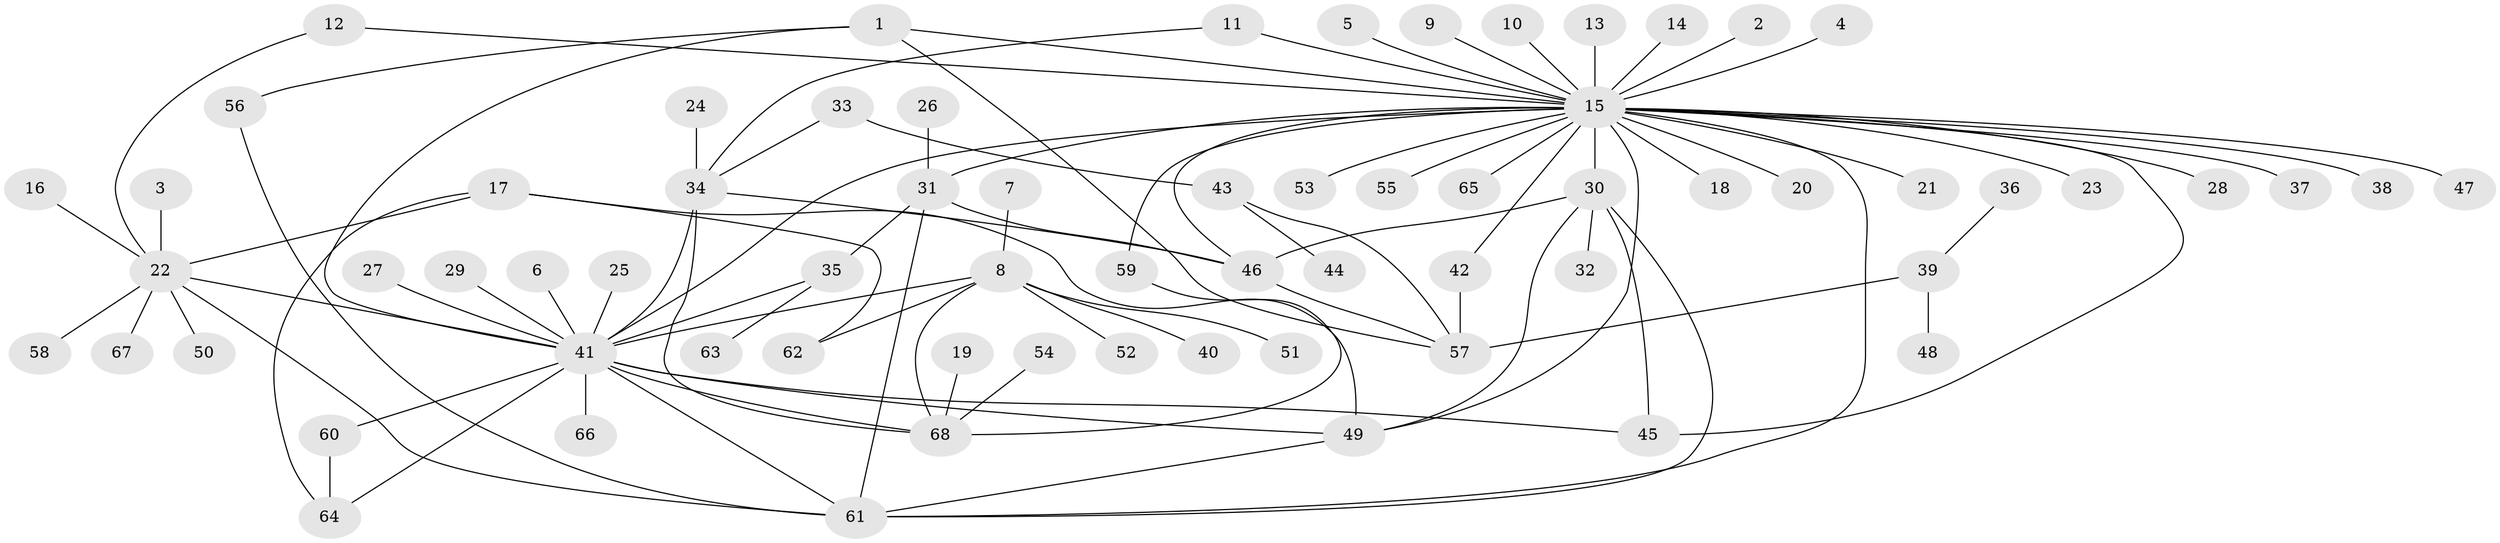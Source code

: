 // original degree distribution, {19: 0.007462686567164179, 33: 0.007462686567164179, 7: 0.007462686567164179, 4: 0.08208955223880597, 11: 0.007462686567164179, 8: 0.022388059701492536, 2: 0.1791044776119403, 3: 0.05970149253731343, 9: 0.007462686567164179, 5: 0.022388059701492536, 1: 0.582089552238806, 6: 0.014925373134328358}
// Generated by graph-tools (version 1.1) at 2025/01/03/09/25 03:01:39]
// undirected, 68 vertices, 94 edges
graph export_dot {
graph [start="1"]
  node [color=gray90,style=filled];
  1;
  2;
  3;
  4;
  5;
  6;
  7;
  8;
  9;
  10;
  11;
  12;
  13;
  14;
  15;
  16;
  17;
  18;
  19;
  20;
  21;
  22;
  23;
  24;
  25;
  26;
  27;
  28;
  29;
  30;
  31;
  32;
  33;
  34;
  35;
  36;
  37;
  38;
  39;
  40;
  41;
  42;
  43;
  44;
  45;
  46;
  47;
  48;
  49;
  50;
  51;
  52;
  53;
  54;
  55;
  56;
  57;
  58;
  59;
  60;
  61;
  62;
  63;
  64;
  65;
  66;
  67;
  68;
  1 -- 15 [weight=1.0];
  1 -- 41 [weight=1.0];
  1 -- 56 [weight=1.0];
  1 -- 57 [weight=1.0];
  2 -- 15 [weight=1.0];
  3 -- 22 [weight=1.0];
  4 -- 15 [weight=1.0];
  5 -- 15 [weight=1.0];
  6 -- 41 [weight=1.0];
  7 -- 8 [weight=1.0];
  8 -- 40 [weight=1.0];
  8 -- 41 [weight=1.0];
  8 -- 51 [weight=1.0];
  8 -- 52 [weight=1.0];
  8 -- 62 [weight=1.0];
  8 -- 68 [weight=1.0];
  9 -- 15 [weight=1.0];
  10 -- 15 [weight=1.0];
  11 -- 15 [weight=1.0];
  11 -- 34 [weight=1.0];
  12 -- 15 [weight=1.0];
  12 -- 22 [weight=1.0];
  13 -- 15 [weight=1.0];
  14 -- 15 [weight=1.0];
  15 -- 18 [weight=1.0];
  15 -- 20 [weight=1.0];
  15 -- 21 [weight=1.0];
  15 -- 23 [weight=1.0];
  15 -- 28 [weight=1.0];
  15 -- 30 [weight=1.0];
  15 -- 31 [weight=1.0];
  15 -- 37 [weight=1.0];
  15 -- 38 [weight=1.0];
  15 -- 41 [weight=1.0];
  15 -- 42 [weight=1.0];
  15 -- 45 [weight=1.0];
  15 -- 46 [weight=1.0];
  15 -- 47 [weight=1.0];
  15 -- 49 [weight=1.0];
  15 -- 53 [weight=1.0];
  15 -- 55 [weight=1.0];
  15 -- 59 [weight=1.0];
  15 -- 61 [weight=1.0];
  15 -- 65 [weight=1.0];
  16 -- 22 [weight=1.0];
  17 -- 22 [weight=1.0];
  17 -- 49 [weight=1.0];
  17 -- 62 [weight=1.0];
  17 -- 64 [weight=1.0];
  19 -- 68 [weight=1.0];
  22 -- 41 [weight=1.0];
  22 -- 50 [weight=1.0];
  22 -- 58 [weight=1.0];
  22 -- 61 [weight=1.0];
  22 -- 67 [weight=1.0];
  24 -- 34 [weight=1.0];
  25 -- 41 [weight=1.0];
  26 -- 31 [weight=1.0];
  27 -- 41 [weight=1.0];
  29 -- 41 [weight=1.0];
  30 -- 32 [weight=1.0];
  30 -- 45 [weight=1.0];
  30 -- 46 [weight=1.0];
  30 -- 49 [weight=1.0];
  30 -- 61 [weight=1.0];
  31 -- 35 [weight=1.0];
  31 -- 46 [weight=1.0];
  31 -- 61 [weight=1.0];
  33 -- 34 [weight=1.0];
  33 -- 43 [weight=1.0];
  34 -- 41 [weight=1.0];
  34 -- 46 [weight=1.0];
  34 -- 68 [weight=1.0];
  35 -- 41 [weight=1.0];
  35 -- 63 [weight=1.0];
  36 -- 39 [weight=1.0];
  39 -- 48 [weight=1.0];
  39 -- 57 [weight=2.0];
  41 -- 45 [weight=1.0];
  41 -- 49 [weight=1.0];
  41 -- 60 [weight=1.0];
  41 -- 61 [weight=1.0];
  41 -- 64 [weight=1.0];
  41 -- 66 [weight=1.0];
  41 -- 68 [weight=1.0];
  42 -- 57 [weight=1.0];
  43 -- 44 [weight=1.0];
  43 -- 57 [weight=1.0];
  46 -- 57 [weight=1.0];
  49 -- 61 [weight=1.0];
  54 -- 68 [weight=1.0];
  56 -- 61 [weight=1.0];
  59 -- 68 [weight=1.0];
  60 -- 64 [weight=1.0];
}
